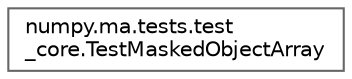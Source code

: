 digraph "Graphical Class Hierarchy"
{
 // LATEX_PDF_SIZE
  bgcolor="transparent";
  edge [fontname=Helvetica,fontsize=10,labelfontname=Helvetica,labelfontsize=10];
  node [fontname=Helvetica,fontsize=10,shape=box,height=0.2,width=0.4];
  rankdir="LR";
  Node0 [id="Node000000",label="numpy.ma.tests.test\l_core.TestMaskedObjectArray",height=0.2,width=0.4,color="grey40", fillcolor="white", style="filled",URL="$d3/d32/classnumpy_1_1ma_1_1tests_1_1test__core_1_1TestMaskedObjectArray.html",tooltip=" "];
}
